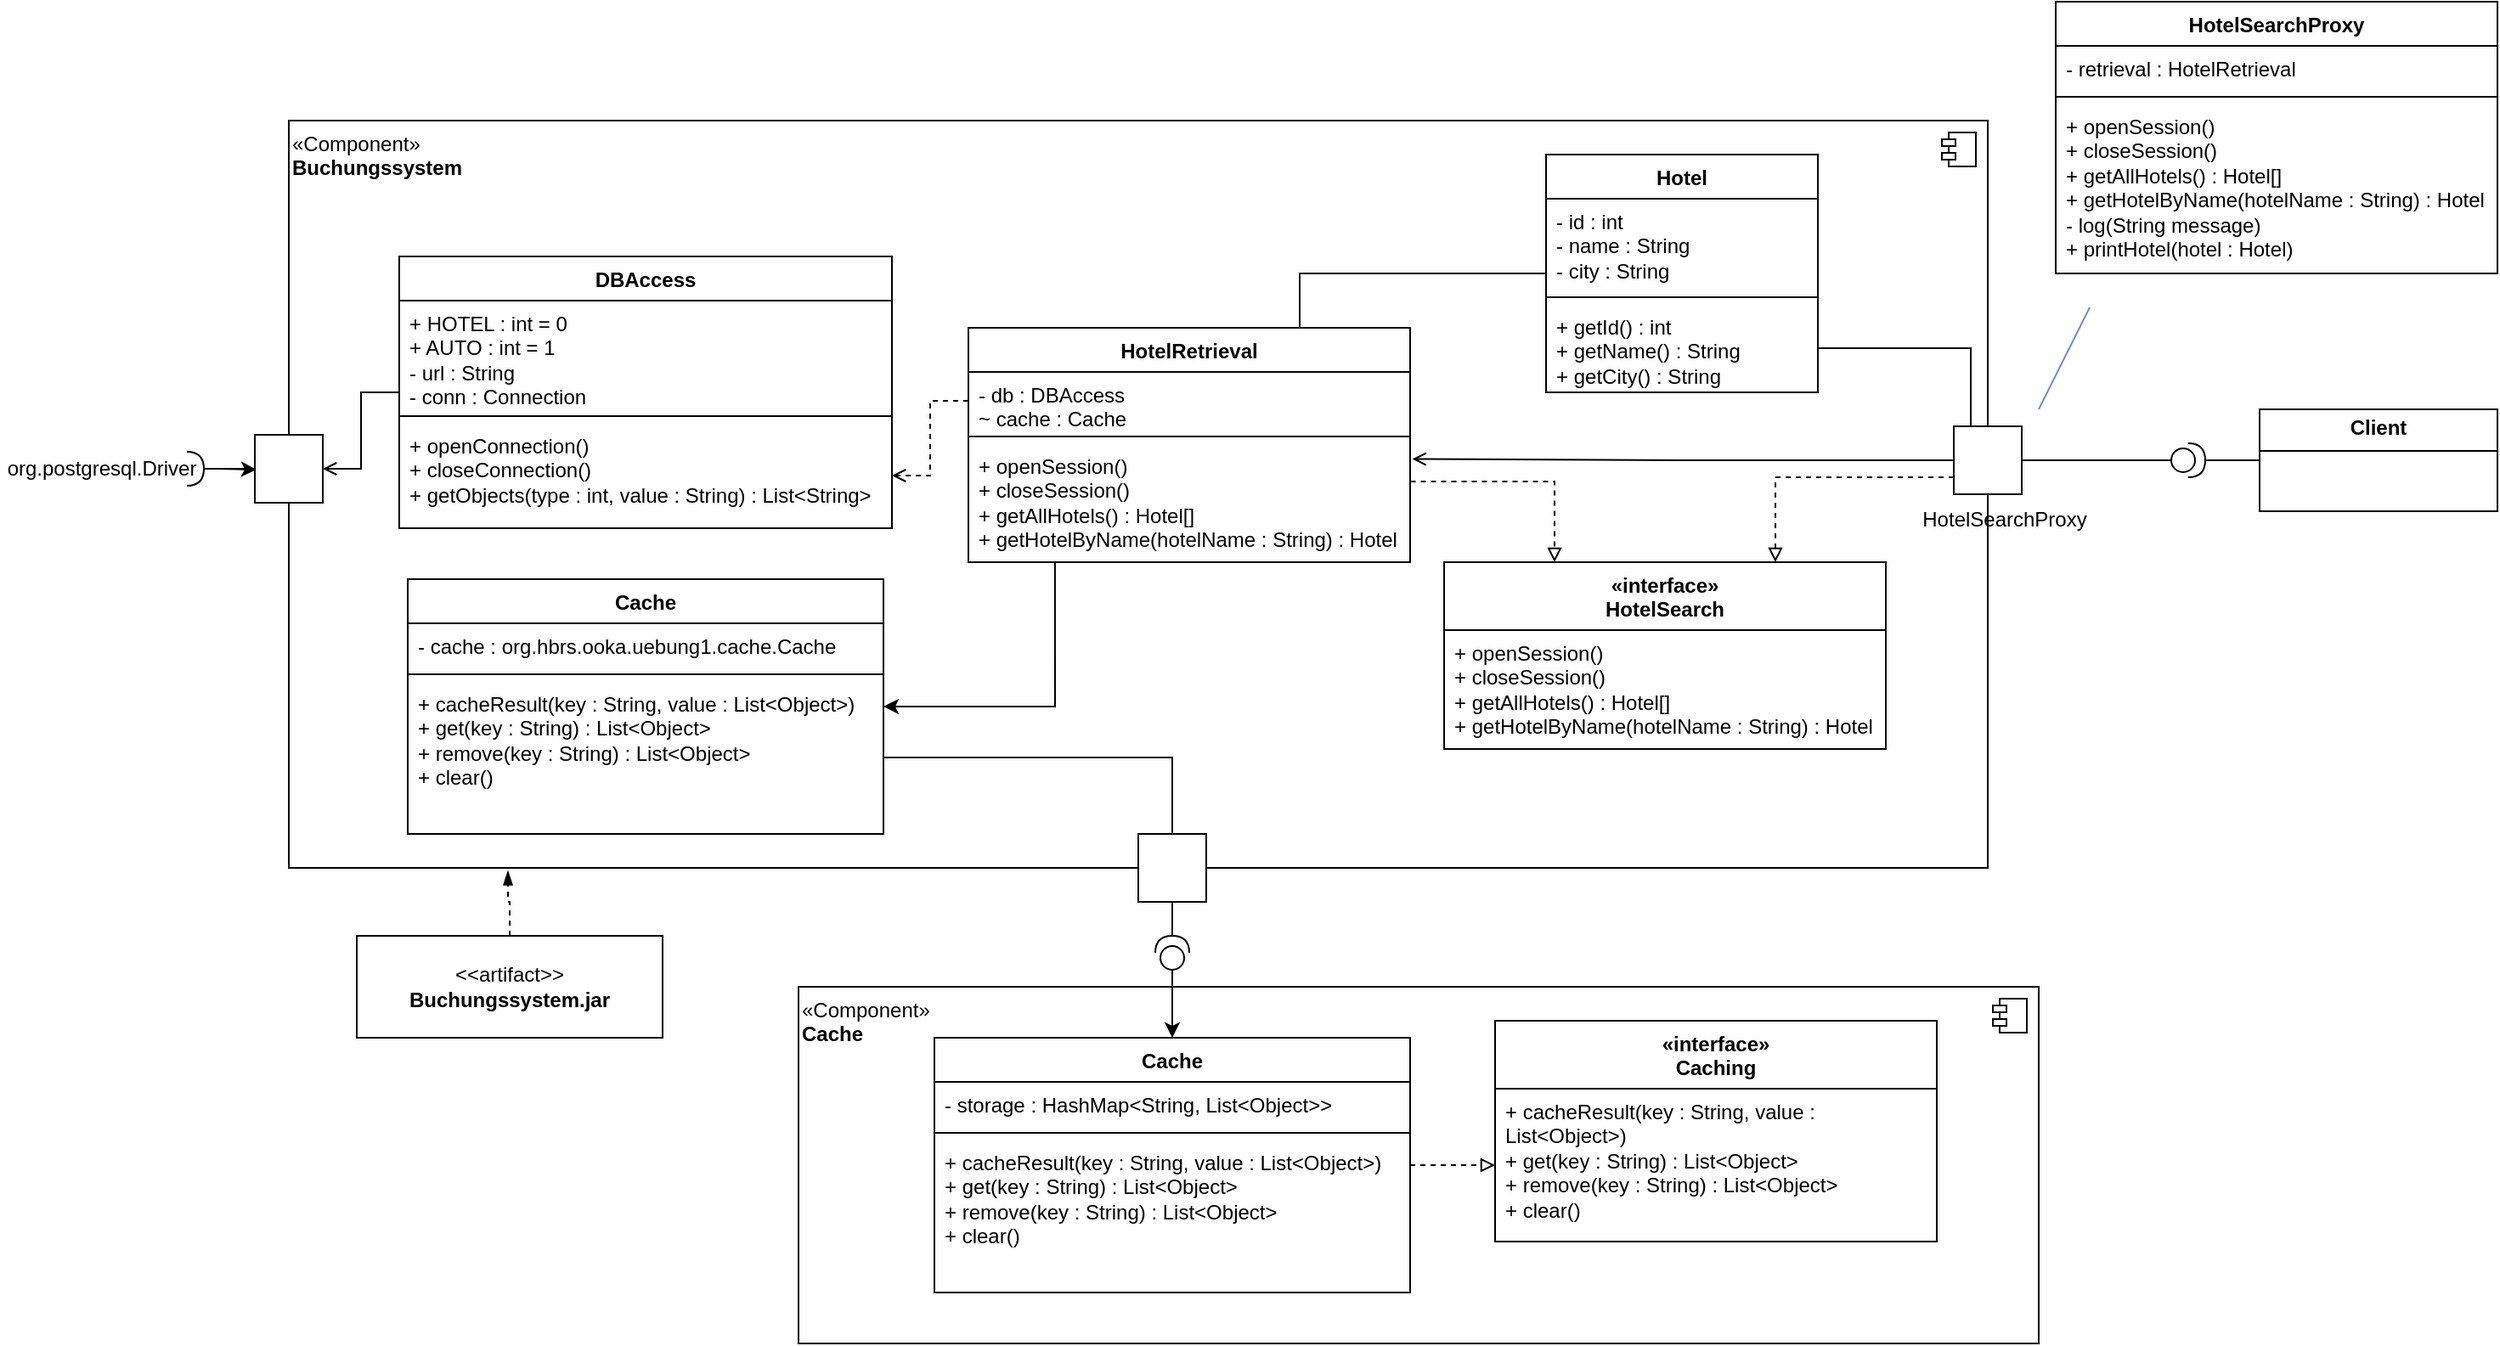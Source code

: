 <mxfile version="24.2.8" type="device">
  <diagram id="C5RBs43oDa-KdzZeNtuy" name="Page-1">
    <mxGraphModel dx="1434" dy="795" grid="1" gridSize="10" guides="1" tooltips="1" connect="1" arrows="1" fold="1" page="1" pageScale="1" pageWidth="827" pageHeight="1169" math="0" shadow="0">
      <root>
        <mxCell id="WIyWlLk6GJQsqaUBKTNV-0" />
        <mxCell id="WIyWlLk6GJQsqaUBKTNV-1" parent="WIyWlLk6GJQsqaUBKTNV-0" />
        <mxCell id="krm9d7vADcxVfsqMJkB_-36" value="&lt;div align=&quot;left&quot;&gt;«Component»&lt;br&gt;&lt;b&gt;Buchungssystem&lt;/b&gt;&lt;/div&gt;" style="html=1;dropTarget=0;whiteSpace=wrap;align=left;verticalAlign=top;" parent="WIyWlLk6GJQsqaUBKTNV-1" vertex="1">
          <mxGeometry x="960" y="330" width="1000" height="440" as="geometry" />
        </mxCell>
        <mxCell id="krm9d7vADcxVfsqMJkB_-37" value="" style="shape=module;jettyWidth=8;jettyHeight=4;" parent="krm9d7vADcxVfsqMJkB_-36" vertex="1">
          <mxGeometry x="1" width="20" height="20" relative="1" as="geometry">
            <mxPoint x="-27" y="7" as="offset" />
          </mxGeometry>
        </mxCell>
        <mxCell id="8AGIbNtnOzBg6D7uvN0T-45" style="edgeStyle=orthogonalEdgeStyle;rounded=0;orthogonalLoop=1;jettySize=auto;html=1;entryX=1;entryY=0.5;entryDx=0;entryDy=0;exitX=0.196;exitY=1.005;exitDx=0;exitDy=0;exitPerimeter=0;" parent="WIyWlLk6GJQsqaUBKTNV-1" source="krm9d7vADcxVfsqMJkB_-7" target="krm9d7vADcxVfsqMJkB_-23" edge="1">
          <mxGeometry relative="1" as="geometry" />
        </mxCell>
        <mxCell id="krm9d7vADcxVfsqMJkB_-4" value="HotelRetrieval" style="swimlane;fontStyle=1;align=center;verticalAlign=top;childLayout=stackLayout;horizontal=1;startSize=26;horizontalStack=0;resizeParent=1;resizeParentMax=0;resizeLast=0;collapsible=1;marginBottom=0;whiteSpace=wrap;html=1;" parent="WIyWlLk6GJQsqaUBKTNV-1" vertex="1">
          <mxGeometry x="1360" y="452" width="260" height="138" as="geometry" />
        </mxCell>
        <mxCell id="krm9d7vADcxVfsqMJkB_-5" value="&lt;div&gt;- db : DBAccess&lt;/div&gt;&lt;div&gt;~ cache : Cache&lt;br&gt;&lt;/div&gt;" style="text;strokeColor=none;fillColor=none;align=left;verticalAlign=top;spacingLeft=4;spacingRight=4;overflow=hidden;rotatable=0;points=[[0,0.5],[1,0.5]];portConstraint=eastwest;whiteSpace=wrap;html=1;" parent="krm9d7vADcxVfsqMJkB_-4" vertex="1">
          <mxGeometry y="26" width="260" height="34" as="geometry" />
        </mxCell>
        <mxCell id="krm9d7vADcxVfsqMJkB_-6" value="" style="line;strokeWidth=1;fillColor=none;align=left;verticalAlign=middle;spacingTop=-1;spacingLeft=3;spacingRight=3;rotatable=0;labelPosition=right;points=[];portConstraint=eastwest;strokeColor=inherit;" parent="krm9d7vADcxVfsqMJkB_-4" vertex="1">
          <mxGeometry y="60" width="260" height="8" as="geometry" />
        </mxCell>
        <mxCell id="krm9d7vADcxVfsqMJkB_-7" value="&lt;div&gt;+ openSession()&lt;/div&gt;&lt;div&gt;+ closeSession()&lt;/div&gt;&lt;div&gt;+ getAllHotels() : Hotel[]&lt;/div&gt;&lt;div&gt;+ getHotelByName(hotelName : String) : Hotel&lt;/div&gt;" style="text;strokeColor=none;fillColor=none;align=left;verticalAlign=top;spacingLeft=4;spacingRight=4;overflow=hidden;rotatable=0;points=[[0,0.5],[1,0.5]];portConstraint=eastwest;whiteSpace=wrap;html=1;" parent="krm9d7vADcxVfsqMJkB_-4" vertex="1">
          <mxGeometry y="68" width="260" height="70" as="geometry" />
        </mxCell>
        <mxCell id="8AGIbNtnOzBg6D7uvN0T-19" style="edgeStyle=orthogonalEdgeStyle;rounded=0;orthogonalLoop=1;jettySize=auto;html=1;endArrow=none;endFill=0;entryX=0.75;entryY=0;entryDx=0;entryDy=0;" parent="WIyWlLk6GJQsqaUBKTNV-1" source="krm9d7vADcxVfsqMJkB_-8" target="krm9d7vADcxVfsqMJkB_-4" edge="1">
          <mxGeometry relative="1" as="geometry">
            <Array as="points" />
          </mxGeometry>
        </mxCell>
        <mxCell id="krm9d7vADcxVfsqMJkB_-8" value="Hotel" style="swimlane;fontStyle=1;align=center;verticalAlign=top;childLayout=stackLayout;horizontal=1;startSize=26;horizontalStack=0;resizeParent=1;resizeParentMax=0;resizeLast=0;collapsible=1;marginBottom=0;whiteSpace=wrap;html=1;" parent="WIyWlLk6GJQsqaUBKTNV-1" vertex="1">
          <mxGeometry x="1700" y="350" width="160" height="140" as="geometry" />
        </mxCell>
        <mxCell id="krm9d7vADcxVfsqMJkB_-9" value="&lt;div&gt;- id : int&lt;/div&gt;&lt;div&gt;- name : String&lt;/div&gt;&lt;div&gt;- city : String&lt;br&gt;&lt;/div&gt;" style="text;strokeColor=none;fillColor=none;align=left;verticalAlign=top;spacingLeft=4;spacingRight=4;overflow=hidden;rotatable=0;points=[[0,0.5],[1,0.5]];portConstraint=eastwest;whiteSpace=wrap;html=1;" parent="krm9d7vADcxVfsqMJkB_-8" vertex="1">
          <mxGeometry y="26" width="160" height="54" as="geometry" />
        </mxCell>
        <mxCell id="krm9d7vADcxVfsqMJkB_-10" value="" style="line;strokeWidth=1;fillColor=none;align=left;verticalAlign=middle;spacingTop=-1;spacingLeft=3;spacingRight=3;rotatable=0;labelPosition=right;points=[];portConstraint=eastwest;strokeColor=inherit;" parent="krm9d7vADcxVfsqMJkB_-8" vertex="1">
          <mxGeometry y="80" width="160" height="8" as="geometry" />
        </mxCell>
        <mxCell id="krm9d7vADcxVfsqMJkB_-11" value="&lt;div&gt;+ getId() : int&lt;/div&gt;&lt;div&gt;+ getName() : String&lt;/div&gt;&lt;div&gt;+ getCity() : String&lt;br&gt;&lt;/div&gt;" style="text;strokeColor=none;fillColor=none;align=left;verticalAlign=top;spacingLeft=4;spacingRight=4;overflow=hidden;rotatable=0;points=[[0,0.5],[1,0.5]];portConstraint=eastwest;whiteSpace=wrap;html=1;" parent="krm9d7vADcxVfsqMJkB_-8" vertex="1">
          <mxGeometry y="88" width="160" height="52" as="geometry" />
        </mxCell>
        <mxCell id="krm9d7vADcxVfsqMJkB_-18" value="«interface»&lt;br&gt;&lt;b&gt;HotelSearch&lt;/b&gt;" style="swimlane;fontStyle=1;align=center;verticalAlign=top;childLayout=stackLayout;horizontal=1;startSize=40;horizontalStack=0;resizeParent=1;resizeParentMax=0;resizeLast=0;collapsible=1;marginBottom=0;whiteSpace=wrap;html=1;" parent="WIyWlLk6GJQsqaUBKTNV-1" vertex="1">
          <mxGeometry x="1640" y="590" width="260" height="110" as="geometry">
            <mxRectangle x="420" y="500" width="110" height="40" as="alternateBounds" />
          </mxGeometry>
        </mxCell>
        <mxCell id="krm9d7vADcxVfsqMJkB_-19" value="&lt;div&gt;+ openSession()&lt;/div&gt;&lt;div&gt;+ closeSession()&lt;/div&gt;&lt;div&gt;+ getAllHotels() : Hotel[]&lt;/div&gt;&lt;div&gt;+ getHotelByName(hotelName : String) : Hotel&lt;/div&gt;" style="text;strokeColor=none;fillColor=none;align=left;verticalAlign=top;spacingLeft=4;spacingRight=4;overflow=hidden;rotatable=0;points=[[0,0.5],[1,0.5]];portConstraint=eastwest;whiteSpace=wrap;html=1;" parent="krm9d7vADcxVfsqMJkB_-18" vertex="1">
          <mxGeometry y="40" width="260" height="70" as="geometry" />
        </mxCell>
        <mxCell id="krm9d7vADcxVfsqMJkB_-28" value="HotelSearchProxy" style="swimlane;fontStyle=1;align=center;verticalAlign=top;childLayout=stackLayout;horizontal=1;startSize=26;horizontalStack=0;resizeParent=1;resizeParentMax=0;resizeLast=0;collapsible=1;marginBottom=0;whiteSpace=wrap;html=1;" parent="WIyWlLk6GJQsqaUBKTNV-1" vertex="1">
          <mxGeometry x="2000" y="260" width="260" height="160" as="geometry" />
        </mxCell>
        <mxCell id="krm9d7vADcxVfsqMJkB_-29" value="- retrieval : HotelRetrieval" style="text;strokeColor=none;fillColor=none;align=left;verticalAlign=top;spacingLeft=4;spacingRight=4;overflow=hidden;rotatable=0;points=[[0,0.5],[1,0.5]];portConstraint=eastwest;whiteSpace=wrap;html=1;" parent="krm9d7vADcxVfsqMJkB_-28" vertex="1">
          <mxGeometry y="26" width="260" height="26" as="geometry" />
        </mxCell>
        <mxCell id="krm9d7vADcxVfsqMJkB_-30" value="" style="line;strokeWidth=1;fillColor=none;align=left;verticalAlign=middle;spacingTop=-1;spacingLeft=3;spacingRight=3;rotatable=0;labelPosition=right;points=[];portConstraint=eastwest;strokeColor=inherit;" parent="krm9d7vADcxVfsqMJkB_-28" vertex="1">
          <mxGeometry y="52" width="260" height="8" as="geometry" />
        </mxCell>
        <mxCell id="krm9d7vADcxVfsqMJkB_-31" value="&lt;div&gt;+ openSession()&lt;/div&gt;&lt;div&gt;+ closeSession()&lt;/div&gt;&lt;div&gt;+ getAllHotels() : Hotel[]&lt;/div&gt;&lt;div&gt;+ getHotelByName(hotelName : String) : Hotel&lt;/div&gt;&lt;div&gt;- log(String message)&lt;/div&gt;&lt;div&gt;+ printHotel(hotel : Hotel)&lt;br&gt;&lt;/div&gt;" style="text;strokeColor=none;fillColor=none;align=left;verticalAlign=top;spacingLeft=4;spacingRight=4;overflow=hidden;rotatable=0;points=[[0,0.5],[1,0.5]];portConstraint=eastwest;whiteSpace=wrap;html=1;" parent="krm9d7vADcxVfsqMJkB_-28" vertex="1">
          <mxGeometry y="60" width="260" height="100" as="geometry" />
        </mxCell>
        <mxCell id="8AGIbNtnOzBg6D7uvN0T-43" style="edgeStyle=orthogonalEdgeStyle;rounded=0;orthogonalLoop=1;jettySize=auto;html=1;entryX=1;entryY=0.5;entryDx=0;entryDy=0;endArrow=open;endFill=0;" parent="WIyWlLk6GJQsqaUBKTNV-1" source="krm9d7vADcxVfsqMJkB_-0" target="8AGIbNtnOzBg6D7uvN0T-33" edge="1">
          <mxGeometry relative="1" as="geometry" />
        </mxCell>
        <mxCell id="krm9d7vADcxVfsqMJkB_-0" value="DBAccess" style="swimlane;fontStyle=1;align=center;verticalAlign=top;childLayout=stackLayout;horizontal=1;startSize=26;horizontalStack=0;resizeParent=1;resizeParentMax=0;resizeLast=0;collapsible=1;marginBottom=0;whiteSpace=wrap;html=1;" parent="WIyWlLk6GJQsqaUBKTNV-1" vertex="1">
          <mxGeometry x="1025" y="410" width="290" height="160" as="geometry" />
        </mxCell>
        <mxCell id="krm9d7vADcxVfsqMJkB_-1" value="&lt;div&gt;+ HOTEL : int = 0&lt;/div&gt;&lt;div&gt;+ AUTO : int = 1&lt;/div&gt;&lt;div&gt;- url : String&lt;/div&gt;&lt;div&gt;- conn : Connection&lt;br&gt;&lt;/div&gt;&lt;div&gt;&lt;br&gt;&lt;/div&gt;" style="text;strokeColor=none;fillColor=none;align=left;verticalAlign=top;spacingLeft=4;spacingRight=4;overflow=hidden;rotatable=0;points=[[0,0.5],[1,0.5]];portConstraint=eastwest;whiteSpace=wrap;html=1;" parent="krm9d7vADcxVfsqMJkB_-0" vertex="1">
          <mxGeometry y="26" width="290" height="64" as="geometry" />
        </mxCell>
        <mxCell id="krm9d7vADcxVfsqMJkB_-2" value="" style="line;strokeWidth=1;fillColor=none;align=left;verticalAlign=middle;spacingTop=-1;spacingLeft=3;spacingRight=3;rotatable=0;labelPosition=right;points=[];portConstraint=eastwest;strokeColor=inherit;" parent="krm9d7vADcxVfsqMJkB_-0" vertex="1">
          <mxGeometry y="90" width="290" height="8" as="geometry" />
        </mxCell>
        <mxCell id="krm9d7vADcxVfsqMJkB_-3" value="&lt;div&gt;+ openConnection()&lt;/div&gt;&lt;div&gt;+ closeConnection()&lt;/div&gt;&lt;div&gt;+ getObjects(type : int, value : String) : List&amp;lt;String&amp;gt;&lt;br&gt;&lt;/div&gt;" style="text;strokeColor=none;fillColor=none;align=left;verticalAlign=top;spacingLeft=4;spacingRight=4;overflow=hidden;rotatable=0;points=[[0,0.5],[1,0.5]];portConstraint=eastwest;whiteSpace=wrap;html=1;" parent="krm9d7vADcxVfsqMJkB_-0" vertex="1">
          <mxGeometry y="98" width="290" height="62" as="geometry" />
        </mxCell>
        <mxCell id="krm9d7vADcxVfsqMJkB_-23" value="Cache" style="swimlane;fontStyle=1;align=center;verticalAlign=top;childLayout=stackLayout;horizontal=1;startSize=26;horizontalStack=0;resizeParent=1;resizeParentMax=0;resizeLast=0;collapsible=1;marginBottom=0;whiteSpace=wrap;html=1;" parent="WIyWlLk6GJQsqaUBKTNV-1" vertex="1">
          <mxGeometry x="1030" y="600" width="280" height="150" as="geometry" />
        </mxCell>
        <mxCell id="krm9d7vADcxVfsqMJkB_-24" value="- cache : org.hbrs.ooka.uebung1.cache.Cache" style="text;strokeColor=none;fillColor=none;align=left;verticalAlign=top;spacingLeft=4;spacingRight=4;overflow=hidden;rotatable=0;points=[[0,0.5],[1,0.5]];portConstraint=eastwest;whiteSpace=wrap;html=1;" parent="krm9d7vADcxVfsqMJkB_-23" vertex="1">
          <mxGeometry y="26" width="280" height="26" as="geometry" />
        </mxCell>
        <mxCell id="krm9d7vADcxVfsqMJkB_-25" value="" style="line;strokeWidth=1;fillColor=none;align=left;verticalAlign=middle;spacingTop=-1;spacingLeft=3;spacingRight=3;rotatable=0;labelPosition=right;points=[];portConstraint=eastwest;strokeColor=inherit;" parent="krm9d7vADcxVfsqMJkB_-23" vertex="1">
          <mxGeometry y="52" width="280" height="8" as="geometry" />
        </mxCell>
        <mxCell id="krm9d7vADcxVfsqMJkB_-26" value="&lt;div&gt;+ cacheResult(key : String, value : List&amp;lt;Object&amp;gt;)&lt;/div&gt;&lt;div&gt;+ get(key : String) : List&amp;lt;Object&amp;gt;&lt;/div&gt;&lt;div&gt;+ remove(key : String) : List&amp;lt;Object&amp;gt;&lt;/div&gt;&lt;div&gt;+ clear()&lt;br&gt;&lt;/div&gt;" style="text;strokeColor=none;fillColor=none;align=left;verticalAlign=top;spacingLeft=4;spacingRight=4;overflow=hidden;rotatable=0;points=[[0,0.5],[1,0.5]];portConstraint=eastwest;whiteSpace=wrap;html=1;" parent="krm9d7vADcxVfsqMJkB_-23" vertex="1">
          <mxGeometry y="60" width="280" height="90" as="geometry" />
        </mxCell>
        <mxCell id="8AGIbNtnOzBg6D7uvN0T-8" value="&amp;lt;&amp;lt;artifact&amp;gt;&amp;gt;&lt;br&gt;&lt;b&gt;Buchungssystem.jar&lt;/b&gt;&lt;br&gt;&lt;b&gt;&lt;/b&gt;" style="html=1;align=center;verticalAlign=middle;dashed=0;whiteSpace=wrap;" parent="WIyWlLk6GJQsqaUBKTNV-1" vertex="1">
          <mxGeometry x="1000" y="810" width="180" height="60" as="geometry" />
        </mxCell>
        <mxCell id="8AGIbNtnOzBg6D7uvN0T-11" style="edgeStyle=orthogonalEdgeStyle;rounded=0;orthogonalLoop=1;jettySize=auto;html=1;entryX=0.129;entryY=1.004;entryDx=0;entryDy=0;entryPerimeter=0;dashed=1;endArrow=blockThin;endFill=1;" parent="WIyWlLk6GJQsqaUBKTNV-1" source="8AGIbNtnOzBg6D7uvN0T-8" target="krm9d7vADcxVfsqMJkB_-36" edge="1">
          <mxGeometry relative="1" as="geometry" />
        </mxCell>
        <mxCell id="8AGIbNtnOzBg6D7uvN0T-13" style="edgeStyle=orthogonalEdgeStyle;rounded=0;orthogonalLoop=1;jettySize=auto;html=1;entryX=0.75;entryY=0;entryDx=0;entryDy=0;dashed=1;endArrow=block;endFill=0;exitX=0;exitY=0.75;exitDx=0;exitDy=0;" parent="WIyWlLk6GJQsqaUBKTNV-1" source="8AGIbNtnOzBg6D7uvN0T-10" target="krm9d7vADcxVfsqMJkB_-18" edge="1">
          <mxGeometry relative="1" as="geometry">
            <mxPoint x="1670" y="570" as="sourcePoint" />
          </mxGeometry>
        </mxCell>
        <mxCell id="8AGIbNtnOzBg6D7uvN0T-14" style="edgeStyle=orthogonalEdgeStyle;rounded=0;orthogonalLoop=1;jettySize=auto;html=1;dashed=1;endArrow=block;endFill=0;entryX=0.25;entryY=0;entryDx=0;entryDy=0;exitX=1.001;exitY=0.321;exitDx=0;exitDy=0;exitPerimeter=0;" parent="WIyWlLk6GJQsqaUBKTNV-1" source="krm9d7vADcxVfsqMJkB_-7" target="krm9d7vADcxVfsqMJkB_-18" edge="1">
          <mxGeometry relative="1" as="geometry" />
        </mxCell>
        <mxCell id="8AGIbNtnOzBg6D7uvN0T-15" style="edgeStyle=orthogonalEdgeStyle;rounded=0;orthogonalLoop=1;jettySize=auto;html=1;exitX=0;exitY=0.5;exitDx=0;exitDy=0;entryX=1.005;entryY=0.132;entryDx=0;entryDy=0;entryPerimeter=0;endArrow=open;endFill=0;" parent="WIyWlLk6GJQsqaUBKTNV-1" source="8AGIbNtnOzBg6D7uvN0T-10" target="krm9d7vADcxVfsqMJkB_-7" edge="1">
          <mxGeometry relative="1" as="geometry">
            <mxPoint x="1670" y="540" as="sourcePoint" />
            <Array as="points" />
          </mxGeometry>
        </mxCell>
        <mxCell id="8AGIbNtnOzBg6D7uvN0T-18" value="" style="endArrow=none;html=1;rounded=0;fillColor=#dae8fc;strokeColor=#6c8ebf;" parent="WIyWlLk6GJQsqaUBKTNV-1" edge="1">
          <mxGeometry width="50" height="50" relative="1" as="geometry">
            <mxPoint x="1990" y="500" as="sourcePoint" />
            <mxPoint x="2020" y="440" as="targetPoint" />
          </mxGeometry>
        </mxCell>
        <mxCell id="8AGIbNtnOzBg6D7uvN0T-20" style="edgeStyle=orthogonalEdgeStyle;rounded=0;orthogonalLoop=1;jettySize=auto;html=1;entryX=1;entryY=0.5;entryDx=0;entryDy=0;dashed=1;endArrow=open;endFill=0;" parent="WIyWlLk6GJQsqaUBKTNV-1" source="krm9d7vADcxVfsqMJkB_-5" target="krm9d7vADcxVfsqMJkB_-3" edge="1">
          <mxGeometry relative="1" as="geometry" />
        </mxCell>
        <mxCell id="8AGIbNtnOzBg6D7uvN0T-21" style="edgeStyle=orthogonalEdgeStyle;rounded=0;orthogonalLoop=1;jettySize=auto;html=1;entryX=0.25;entryY=0;entryDx=0;entryDy=0;endArrow=none;endFill=0;" parent="WIyWlLk6GJQsqaUBKTNV-1" source="krm9d7vADcxVfsqMJkB_-11" target="8AGIbNtnOzBg6D7uvN0T-10" edge="1">
          <mxGeometry relative="1" as="geometry" />
        </mxCell>
        <mxCell id="8AGIbNtnOzBg6D7uvN0T-22" value="" style="group" parent="WIyWlLk6GJQsqaUBKTNV-1" vertex="1" connectable="0">
          <mxGeometry x="1940" y="510" width="60" height="70" as="geometry" />
        </mxCell>
        <mxCell id="8AGIbNtnOzBg6D7uvN0T-10" value="" style="rounded=0;whiteSpace=wrap;html=1;" parent="8AGIbNtnOzBg6D7uvN0T-22" vertex="1">
          <mxGeometry width="40" height="40" as="geometry" />
        </mxCell>
        <mxCell id="8AGIbNtnOzBg6D7uvN0T-16" value="HotelSearchProxy" style="text;html=1;align=center;verticalAlign=middle;whiteSpace=wrap;rounded=0;" parent="8AGIbNtnOzBg6D7uvN0T-22" vertex="1">
          <mxGeometry y="40" width="60" height="30" as="geometry" />
        </mxCell>
        <mxCell id="8AGIbNtnOzBg6D7uvN0T-23" value="" style="group" parent="WIyWlLk6GJQsqaUBKTNV-1" vertex="1" connectable="0">
          <mxGeometry x="1460" y="750" width="60" height="80" as="geometry" />
        </mxCell>
        <mxCell id="8AGIbNtnOzBg6D7uvN0T-24" value="" style="rounded=0;whiteSpace=wrap;html=1;" parent="8AGIbNtnOzBg6D7uvN0T-23" vertex="1">
          <mxGeometry width="40" height="40" as="geometry" />
        </mxCell>
        <mxCell id="8AGIbNtnOzBg6D7uvN0T-29" value="" style="shape=providedRequiredInterface;html=1;verticalLabelPosition=bottom;sketch=0;rotation=-90;" parent="8AGIbNtnOzBg6D7uvN0T-23" vertex="1">
          <mxGeometry x="10" y="60" width="20" height="20" as="geometry" />
        </mxCell>
        <mxCell id="8AGIbNtnOzBg6D7uvN0T-30" style="edgeStyle=orthogonalEdgeStyle;rounded=0;orthogonalLoop=1;jettySize=auto;html=1;exitX=0.5;exitY=1;exitDx=0;exitDy=0;entryX=1;entryY=0.5;entryDx=0;entryDy=0;entryPerimeter=0;endArrow=none;endFill=0;" parent="8AGIbNtnOzBg6D7uvN0T-23" source="8AGIbNtnOzBg6D7uvN0T-24" target="8AGIbNtnOzBg6D7uvN0T-29" edge="1">
          <mxGeometry relative="1" as="geometry">
            <mxPoint x="39.48" y="200" as="targetPoint" />
            <mxPoint x="19.48" y="100.0" as="sourcePoint" />
          </mxGeometry>
        </mxCell>
        <mxCell id="8AGIbNtnOzBg6D7uvN0T-27" style="edgeStyle=orthogonalEdgeStyle;rounded=0;orthogonalLoop=1;jettySize=auto;html=1;exitX=1;exitY=0.5;exitDx=0;exitDy=0;entryX=0;entryY=0.5;entryDx=0;entryDy=0;endArrow=none;endFill=0;entryPerimeter=0;" parent="WIyWlLk6GJQsqaUBKTNV-1" source="8AGIbNtnOzBg6D7uvN0T-10" target="U44gOXXkzry2BhIdFi1O-0" edge="1">
          <mxGeometry relative="1" as="geometry">
            <mxPoint x="2068" y="530" as="targetPoint" />
          </mxGeometry>
        </mxCell>
        <mxCell id="8AGIbNtnOzBg6D7uvN0T-28" value="" style="group" parent="WIyWlLk6GJQsqaUBKTNV-1" vertex="1" connectable="0">
          <mxGeometry x="1190" y="800" width="840" height="250" as="geometry" />
        </mxCell>
        <mxCell id="8AGIbNtnOzBg6D7uvN0T-0" value="&lt;div align=&quot;left&quot;&gt;«Component»&lt;br&gt;&lt;b&gt;Cache&lt;/b&gt;&lt;/div&gt;" style="html=1;dropTarget=0;whiteSpace=wrap;align=left;verticalAlign=top;" parent="8AGIbNtnOzBg6D7uvN0T-28" vertex="1">
          <mxGeometry x="70" y="40" width="730" height="210" as="geometry" />
        </mxCell>
        <mxCell id="8AGIbNtnOzBg6D7uvN0T-1" value="" style="shape=module;jettyWidth=8;jettyHeight=4;" parent="8AGIbNtnOzBg6D7uvN0T-0" vertex="1">
          <mxGeometry x="1" width="20" height="20" relative="1" as="geometry">
            <mxPoint x="-27" y="7" as="offset" />
          </mxGeometry>
        </mxCell>
        <mxCell id="8AGIbNtnOzBg6D7uvN0T-2" value="«interface»&lt;br&gt;&lt;b&gt;Caching&lt;/b&gt;" style="swimlane;fontStyle=1;align=center;verticalAlign=top;childLayout=stackLayout;horizontal=1;startSize=40;horizontalStack=0;resizeParent=1;resizeParentMax=0;resizeLast=0;collapsible=1;marginBottom=0;whiteSpace=wrap;html=1;" parent="8AGIbNtnOzBg6D7uvN0T-28" vertex="1">
          <mxGeometry x="480" y="60" width="260" height="130" as="geometry">
            <mxRectangle x="420" y="500" width="110" height="40" as="alternateBounds" />
          </mxGeometry>
        </mxCell>
        <mxCell id="8AGIbNtnOzBg6D7uvN0T-3" value="&lt;div&gt;+ cacheResult(key : String, value : List&amp;lt;Object&amp;gt;)&lt;/div&gt;&lt;div&gt;+ get(key : String) : List&amp;lt;Object&amp;gt;&lt;/div&gt;&lt;div&gt;+ remove(key : String) : List&amp;lt;Object&amp;gt;&lt;/div&gt;&lt;div&gt;+ clear()&lt;br&gt;&lt;/div&gt;" style="text;strokeColor=none;fillColor=none;align=left;verticalAlign=top;spacingLeft=4;spacingRight=4;overflow=hidden;rotatable=0;points=[[0,0.5],[1,0.5]];portConstraint=eastwest;whiteSpace=wrap;html=1;" parent="8AGIbNtnOzBg6D7uvN0T-2" vertex="1">
          <mxGeometry y="40" width="260" height="90" as="geometry" />
        </mxCell>
        <mxCell id="8AGIbNtnOzBg6D7uvN0T-12" style="edgeStyle=orthogonalEdgeStyle;rounded=0;orthogonalLoop=1;jettySize=auto;html=1;entryX=0;entryY=0.5;entryDx=0;entryDy=0;dashed=1;endArrow=block;endFill=0;" parent="8AGIbNtnOzBg6D7uvN0T-28" source="8AGIbNtnOzBg6D7uvN0T-4" target="8AGIbNtnOzBg6D7uvN0T-3" edge="1">
          <mxGeometry relative="1" as="geometry" />
        </mxCell>
        <mxCell id="8AGIbNtnOzBg6D7uvN0T-4" value="Cache" style="swimlane;fontStyle=1;align=center;verticalAlign=top;childLayout=stackLayout;horizontal=1;startSize=26;horizontalStack=0;resizeParent=1;resizeParentMax=0;resizeLast=0;collapsible=1;marginBottom=0;whiteSpace=wrap;html=1;" parent="8AGIbNtnOzBg6D7uvN0T-28" vertex="1">
          <mxGeometry x="150" y="70" width="280" height="150" as="geometry" />
        </mxCell>
        <mxCell id="8AGIbNtnOzBg6D7uvN0T-5" value="- storage : HashMap&amp;lt;String, List&amp;lt;Object&amp;gt;&amp;gt;" style="text;strokeColor=none;fillColor=none;align=left;verticalAlign=top;spacingLeft=4;spacingRight=4;overflow=hidden;rotatable=0;points=[[0,0.5],[1,0.5]];portConstraint=eastwest;whiteSpace=wrap;html=1;" parent="8AGIbNtnOzBg6D7uvN0T-4" vertex="1">
          <mxGeometry y="26" width="280" height="26" as="geometry" />
        </mxCell>
        <mxCell id="8AGIbNtnOzBg6D7uvN0T-6" value="" style="line;strokeWidth=1;fillColor=none;align=left;verticalAlign=middle;spacingTop=-1;spacingLeft=3;spacingRight=3;rotatable=0;labelPosition=right;points=[];portConstraint=eastwest;strokeColor=inherit;" parent="8AGIbNtnOzBg6D7uvN0T-4" vertex="1">
          <mxGeometry y="52" width="280" height="8" as="geometry" />
        </mxCell>
        <mxCell id="8AGIbNtnOzBg6D7uvN0T-7" value="&lt;div&gt;+ cacheResult(key : String, value : List&amp;lt;Object&amp;gt;)&lt;/div&gt;&lt;div&gt;+ get(key : String) : List&amp;lt;Object&amp;gt;&lt;/div&gt;&lt;div&gt;+ remove(key : String) : List&amp;lt;Object&amp;gt;&lt;/div&gt;&lt;div&gt;+ clear()&lt;br&gt;&lt;/div&gt;" style="text;strokeColor=none;fillColor=none;align=left;verticalAlign=top;spacingLeft=4;spacingRight=4;overflow=hidden;rotatable=0;points=[[0,0.5],[1,0.5]];portConstraint=eastwest;whiteSpace=wrap;html=1;" parent="8AGIbNtnOzBg6D7uvN0T-4" vertex="1">
          <mxGeometry y="60" width="280" height="90" as="geometry" />
        </mxCell>
        <mxCell id="8AGIbNtnOzBg6D7uvN0T-37" style="edgeStyle=orthogonalEdgeStyle;rounded=0;orthogonalLoop=1;jettySize=auto;html=1;exitX=0;exitY=0.5;exitDx=0;exitDy=0;exitPerimeter=0;" parent="WIyWlLk6GJQsqaUBKTNV-1" source="8AGIbNtnOzBg6D7uvN0T-29" target="8AGIbNtnOzBg6D7uvN0T-4" edge="1">
          <mxGeometry relative="1" as="geometry" />
        </mxCell>
        <mxCell id="8AGIbNtnOzBg6D7uvN0T-35" value="" style="shape=requiredInterface;html=1;verticalLabelPosition=bottom;sketch=0;" parent="WIyWlLk6GJQsqaUBKTNV-1" vertex="1">
          <mxGeometry x="900" y="525" width="10" height="20" as="geometry" />
        </mxCell>
        <mxCell id="8AGIbNtnOzBg6D7uvN0T-34" style="edgeStyle=orthogonalEdgeStyle;rounded=0;orthogonalLoop=1;jettySize=auto;html=1;entryX=1;entryY=0.5;entryDx=0;entryDy=0;entryPerimeter=0;endArrow=none;endFill=0;" parent="WIyWlLk6GJQsqaUBKTNV-1" source="8AGIbNtnOzBg6D7uvN0T-33" target="8AGIbNtnOzBg6D7uvN0T-35" edge="1">
          <mxGeometry relative="1" as="geometry">
            <mxPoint x="790" y="535" as="targetPoint" />
          </mxGeometry>
        </mxCell>
        <mxCell id="8AGIbNtnOzBg6D7uvN0T-44" value="" style="edgeStyle=orthogonalEdgeStyle;rounded=0;orthogonalLoop=1;jettySize=auto;html=1;" parent="WIyWlLk6GJQsqaUBKTNV-1" target="8AGIbNtnOzBg6D7uvN0T-33" edge="1">
          <mxGeometry relative="1" as="geometry">
            <mxPoint x="920" y="535" as="sourcePoint" />
          </mxGeometry>
        </mxCell>
        <mxCell id="8AGIbNtnOzBg6D7uvN0T-36" value="org.postgresql.Driver" style="text;html=1;align=center;verticalAlign=middle;whiteSpace=wrap;rounded=0;" parent="WIyWlLk6GJQsqaUBKTNV-1" vertex="1">
          <mxGeometry x="790" y="520" width="120" height="30" as="geometry" />
        </mxCell>
        <mxCell id="8AGIbNtnOzBg6D7uvN0T-39" style="edgeStyle=orthogonalEdgeStyle;rounded=0;orthogonalLoop=1;jettySize=auto;html=1;entryX=0.5;entryY=0;entryDx=0;entryDy=0;exitX=1;exitY=0.5;exitDx=0;exitDy=0;endArrow=none;endFill=0;" parent="WIyWlLk6GJQsqaUBKTNV-1" source="krm9d7vADcxVfsqMJkB_-26" target="8AGIbNtnOzBg6D7uvN0T-24" edge="1">
          <mxGeometry relative="1" as="geometry">
            <Array as="points">
              <mxPoint x="1480" y="705" />
            </Array>
          </mxGeometry>
        </mxCell>
        <mxCell id="8AGIbNtnOzBg6D7uvN0T-33" value="" style="rounded=0;whiteSpace=wrap;html=1;" parent="WIyWlLk6GJQsqaUBKTNV-1" vertex="1">
          <mxGeometry x="940" y="515" width="40" height="40" as="geometry" />
        </mxCell>
        <mxCell id="U44gOXXkzry2BhIdFi1O-0" value="" style="shape=providedRequiredInterface;html=1;verticalLabelPosition=bottom;sketch=0;rotation=0;" vertex="1" parent="WIyWlLk6GJQsqaUBKTNV-1">
          <mxGeometry x="2068" y="520" width="20" height="20" as="geometry" />
        </mxCell>
        <mxCell id="U44gOXXkzry2BhIdFi1O-1" value="&lt;p style=&quot;margin:0px;margin-top:4px;text-align:center;&quot;&gt;&lt;b&gt;Client&lt;/b&gt;&lt;/p&gt;&lt;hr size=&quot;1&quot; style=&quot;border-style:solid;&quot;&gt;&lt;div style=&quot;height:2px;&quot;&gt;&lt;/div&gt;" style="verticalAlign=top;align=left;overflow=fill;html=1;whiteSpace=wrap;" vertex="1" parent="WIyWlLk6GJQsqaUBKTNV-1">
          <mxGeometry x="2120" y="500" width="140" height="60" as="geometry" />
        </mxCell>
        <mxCell id="U44gOXXkzry2BhIdFi1O-2" style="edgeStyle=orthogonalEdgeStyle;rounded=0;orthogonalLoop=1;jettySize=auto;html=1;entryX=1;entryY=0.5;entryDx=0;entryDy=0;entryPerimeter=0;endArrow=none;endFill=0;" edge="1" parent="WIyWlLk6GJQsqaUBKTNV-1" source="U44gOXXkzry2BhIdFi1O-1" target="U44gOXXkzry2BhIdFi1O-0">
          <mxGeometry relative="1" as="geometry" />
        </mxCell>
      </root>
    </mxGraphModel>
  </diagram>
</mxfile>
